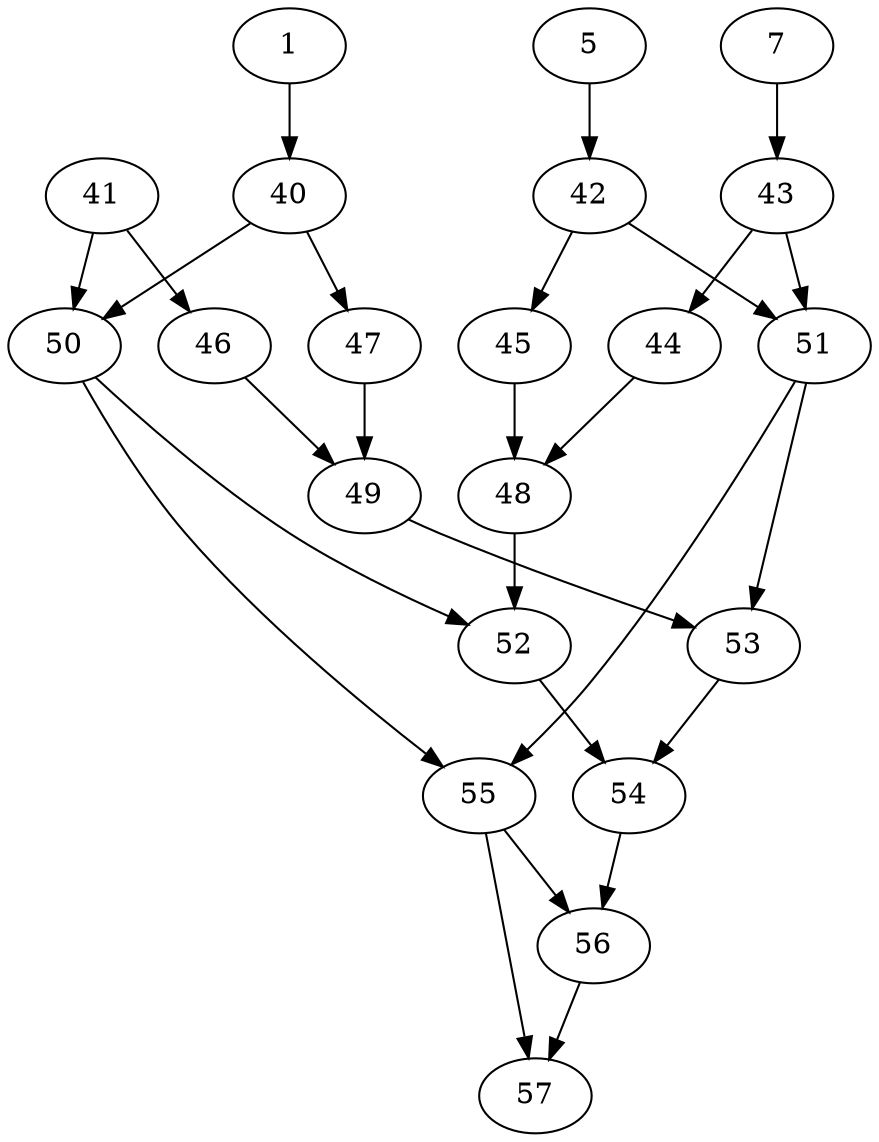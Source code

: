 digraph {
    1 [ ]
    5 [ ]
    7 [ ]
    40 [ ]
    41 [ ]
    42 [ ]
    43 [ ]
    44 [ ]
    45 [ ]
    46 [ ]
    47 [ ]
    48 [ ]
    49 [ ]
    50 [ ]
    51 [ ]
    52 [ ]
    53 [ ]
    54 [ ]
    55 [ ]
    56 [ ]
    57 [ ]
    1 -> 40 [ ]
    5 -> 42 [ ]
    7 -> 43 [ ]
    43 -> 44 [ ]
    42 -> 45 [ ]
    41 -> 46 [ ]
    40 -> 47 [ ]
    44 -> 48 [ ]
    45 -> 48 [ ]
    46 -> 49 [ ]
    47 -> 49 [ ]
    40 -> 50 [ ]
    41 -> 50 [ ]
    42 -> 51 [ ]
    43 -> 51 [ ]
    50 -> 52 [ ]
    48 -> 52 [ ]
    51 -> 53 [ ]
    49 -> 53 [ ]
    52 -> 54 [ ]
    53 -> 54 [ ]
    50 -> 55 [ ]
    51 -> 55 [ ]
    55 -> 56 [ ]
    54 -> 56 [ ]
    55 -> 57 [ ]
    56 -> 57 [ ]
}
